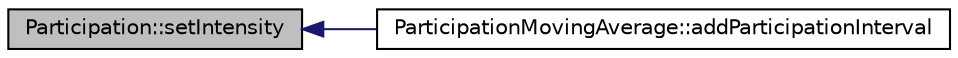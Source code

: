 digraph G
{
  edge [fontname="Helvetica",fontsize="10",labelfontname="Helvetica",labelfontsize="10"];
  node [fontname="Helvetica",fontsize="10",shape=record];
  rankdir=LR;
  Node1 [label="Participation::setIntensity",height=0.2,width=0.4,color="black", fillcolor="grey75", style="filled" fontcolor="black"];
  Node1 -> Node2 [dir=back,color="midnightblue",fontsize="10",style="solid",fontname="Helvetica"];
  Node2 [label="ParticipationMovingAverage::addParticipationInterval",height=0.2,width=0.4,color="black", fillcolor="white", style="filled",URL="$class_participation_moving_average.html#ab40ab4b8f2a5f4dba9521a017b18ae05"];
}
